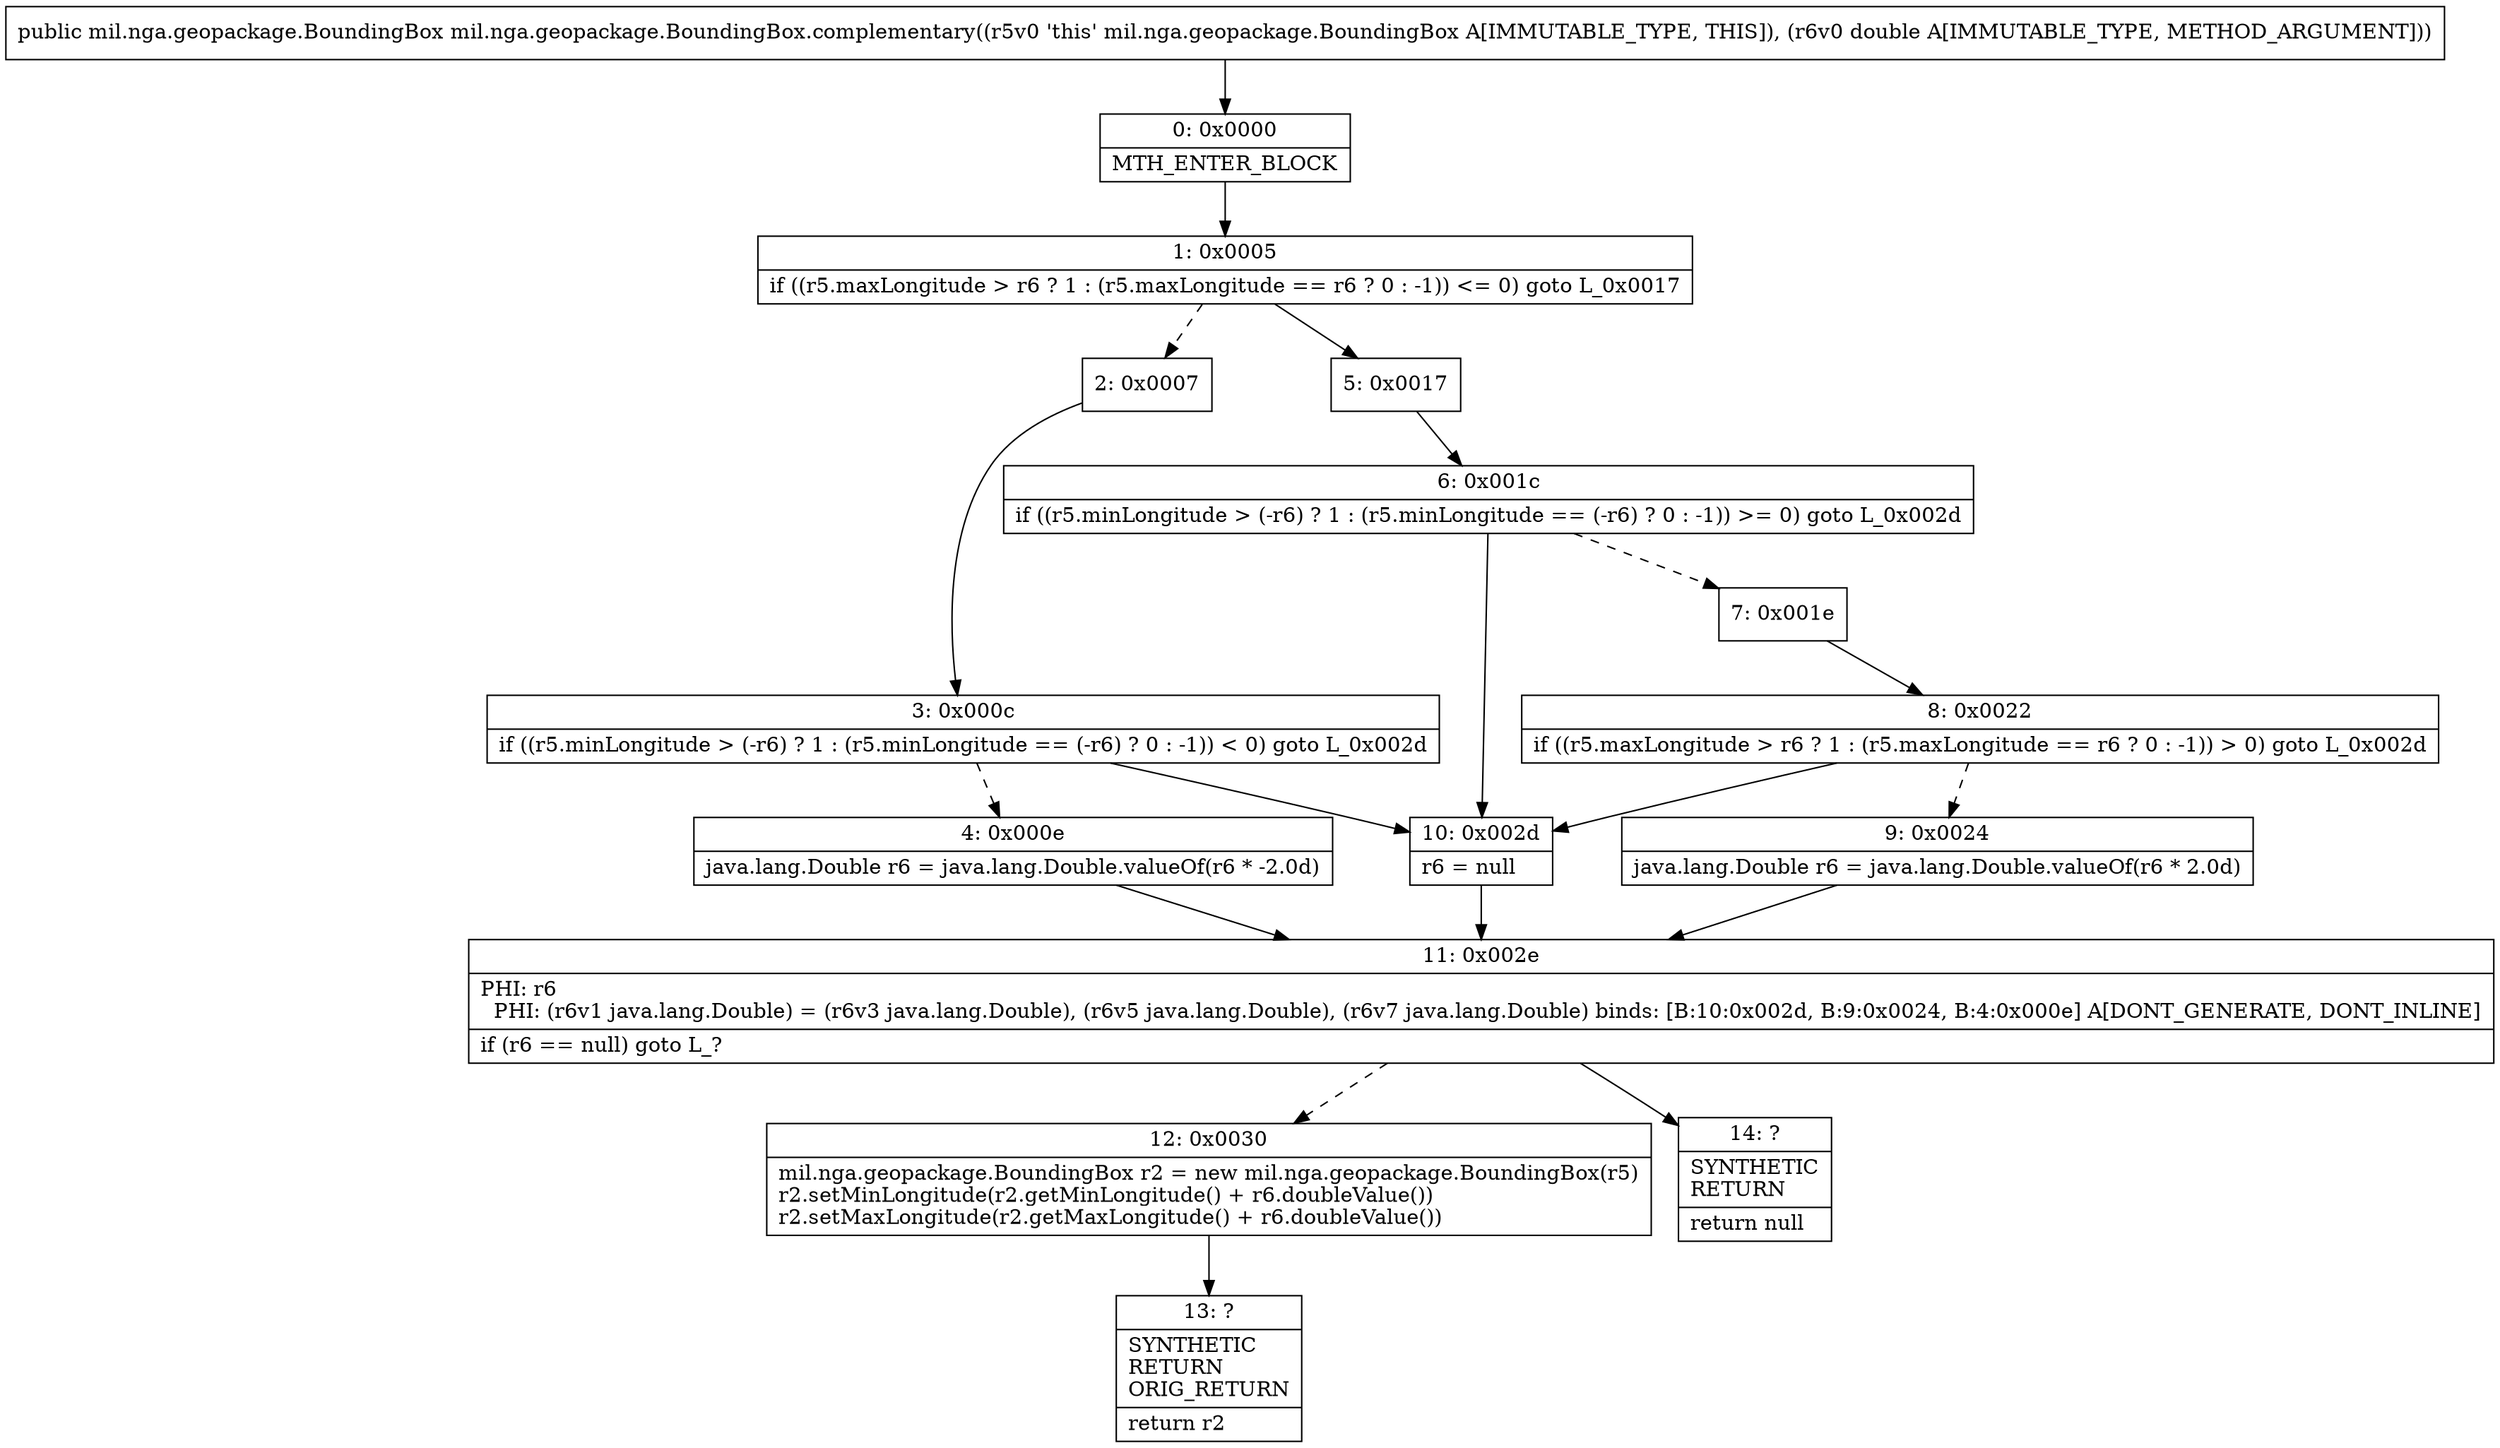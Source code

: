 digraph "CFG formil.nga.geopackage.BoundingBox.complementary(D)Lmil\/nga\/geopackage\/BoundingBox;" {
Node_0 [shape=record,label="{0\:\ 0x0000|MTH_ENTER_BLOCK\l}"];
Node_1 [shape=record,label="{1\:\ 0x0005|if ((r5.maxLongitude \> r6 ? 1 : (r5.maxLongitude == r6 ? 0 : \-1)) \<= 0) goto L_0x0017\l}"];
Node_2 [shape=record,label="{2\:\ 0x0007}"];
Node_3 [shape=record,label="{3\:\ 0x000c|if ((r5.minLongitude \> (\-r6) ? 1 : (r5.minLongitude == (\-r6) ? 0 : \-1)) \< 0) goto L_0x002d\l}"];
Node_4 [shape=record,label="{4\:\ 0x000e|java.lang.Double r6 = java.lang.Double.valueOf(r6 * \-2.0d)\l}"];
Node_5 [shape=record,label="{5\:\ 0x0017}"];
Node_6 [shape=record,label="{6\:\ 0x001c|if ((r5.minLongitude \> (\-r6) ? 1 : (r5.minLongitude == (\-r6) ? 0 : \-1)) \>= 0) goto L_0x002d\l}"];
Node_7 [shape=record,label="{7\:\ 0x001e}"];
Node_8 [shape=record,label="{8\:\ 0x0022|if ((r5.maxLongitude \> r6 ? 1 : (r5.maxLongitude == r6 ? 0 : \-1)) \> 0) goto L_0x002d\l}"];
Node_9 [shape=record,label="{9\:\ 0x0024|java.lang.Double r6 = java.lang.Double.valueOf(r6 * 2.0d)\l}"];
Node_10 [shape=record,label="{10\:\ 0x002d|r6 = null\l}"];
Node_11 [shape=record,label="{11\:\ 0x002e|PHI: r6 \l  PHI: (r6v1 java.lang.Double) = (r6v3 java.lang.Double), (r6v5 java.lang.Double), (r6v7 java.lang.Double) binds: [B:10:0x002d, B:9:0x0024, B:4:0x000e] A[DONT_GENERATE, DONT_INLINE]\l|if (r6 == null) goto L_?\l}"];
Node_12 [shape=record,label="{12\:\ 0x0030|mil.nga.geopackage.BoundingBox r2 = new mil.nga.geopackage.BoundingBox(r5)\lr2.setMinLongitude(r2.getMinLongitude() + r6.doubleValue())\lr2.setMaxLongitude(r2.getMaxLongitude() + r6.doubleValue())\l}"];
Node_13 [shape=record,label="{13\:\ ?|SYNTHETIC\lRETURN\lORIG_RETURN\l|return r2\l}"];
Node_14 [shape=record,label="{14\:\ ?|SYNTHETIC\lRETURN\l|return null\l}"];
MethodNode[shape=record,label="{public mil.nga.geopackage.BoundingBox mil.nga.geopackage.BoundingBox.complementary((r5v0 'this' mil.nga.geopackage.BoundingBox A[IMMUTABLE_TYPE, THIS]), (r6v0 double A[IMMUTABLE_TYPE, METHOD_ARGUMENT])) }"];
MethodNode -> Node_0;
Node_0 -> Node_1;
Node_1 -> Node_2[style=dashed];
Node_1 -> Node_5;
Node_2 -> Node_3;
Node_3 -> Node_4[style=dashed];
Node_3 -> Node_10;
Node_4 -> Node_11;
Node_5 -> Node_6;
Node_6 -> Node_7[style=dashed];
Node_6 -> Node_10;
Node_7 -> Node_8;
Node_8 -> Node_9[style=dashed];
Node_8 -> Node_10;
Node_9 -> Node_11;
Node_10 -> Node_11;
Node_11 -> Node_12[style=dashed];
Node_11 -> Node_14;
Node_12 -> Node_13;
}

